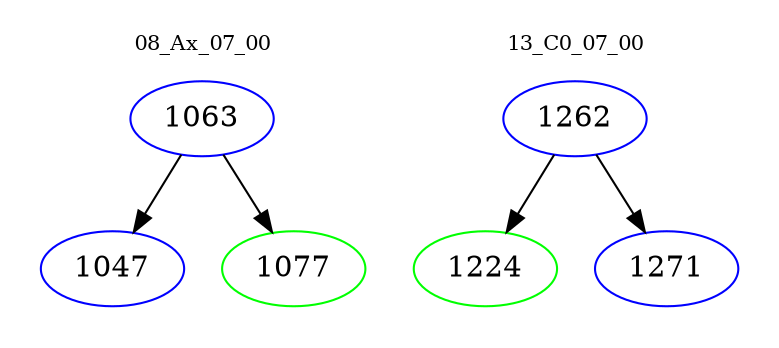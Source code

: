 digraph{
subgraph cluster_0 {
color = white
label = "08_Ax_07_00";
fontsize=10;
T0_1063 [label="1063", color="blue"]
T0_1063 -> T0_1047 [color="black"]
T0_1047 [label="1047", color="blue"]
T0_1063 -> T0_1077 [color="black"]
T0_1077 [label="1077", color="green"]
}
subgraph cluster_1 {
color = white
label = "13_C0_07_00";
fontsize=10;
T1_1262 [label="1262", color="blue"]
T1_1262 -> T1_1224 [color="black"]
T1_1224 [label="1224", color="green"]
T1_1262 -> T1_1271 [color="black"]
T1_1271 [label="1271", color="blue"]
}
}
